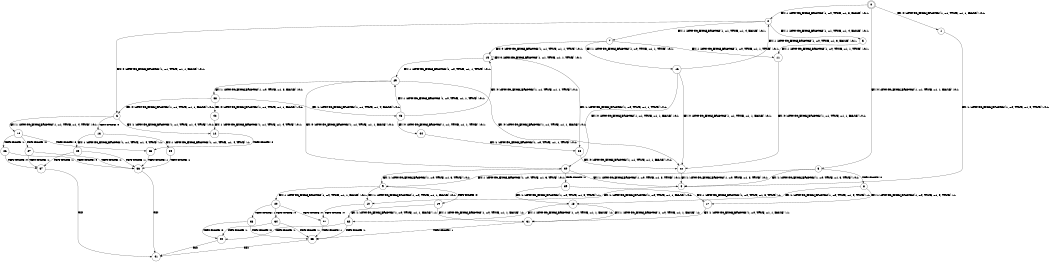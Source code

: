 digraph BCG {
size = "7, 10.5";
center = TRUE;
node [shape = circle];
0 [peripheries = 2];
0 -> 1 [label = "EX !0 !ATOMIC_EXCH_BRANCH (1, +1, TRUE, +1, 1, FALSE) !:0:1:"];
0 -> 2 [label = "EX !1 !ATOMIC_EXCH_BRANCH (1, +0, TRUE, +1, 3, FALSE) !:0:1:"];
0 -> 3 [label = "EX !0 !ATOMIC_EXCH_BRANCH (1, +1, TRUE, +1, 1, FALSE) !:0:1:"];
1 -> 4 [label = "EX !1 !ATOMIC_EXCH_BRANCH (1, +0, TRUE, +1, 3, TRUE) !:0:1:"];
2 -> 5 [label = "EX !1 !ATOMIC_EXCH_BRANCH (1, +1, TRUE, +1, 4, FALSE) !:0:1:"];
2 -> 6 [label = "EX !0 !ATOMIC_EXCH_BRANCH (1, +1, TRUE, +1, 1, FALSE) !:0:1:"];
2 -> 7 [label = "EX !1 !ATOMIC_EXCH_BRANCH (1, +1, TRUE, +1, 4, FALSE) !:0:1:"];
3 -> 4 [label = "EX !1 !ATOMIC_EXCH_BRANCH (1, +0, TRUE, +1, 3, TRUE) !:0:1:"];
3 -> 8 [label = "TERMINATE !0"];
3 -> 9 [label = "EX !1 !ATOMIC_EXCH_BRANCH (1, +0, TRUE, +1, 3, TRUE) !:0:1:"];
4 -> 10 [label = "EX !1 !ATOMIC_EXCH_BRANCH (1, +0, TRUE, +1, 1, FALSE) !:0:1:"];
5 -> 11 [label = "EX !1 !ATOMIC_EXCH_BRANCH (1, +0, TRUE, +1, 1, TRUE) !:0:1:"];
6 -> 12 [label = "EX !1 !ATOMIC_EXCH_BRANCH (1, +1, TRUE, +1, 4, TRUE) !:0:1:"];
6 -> 13 [label = "TERMINATE !0"];
6 -> 14 [label = "EX !1 !ATOMIC_EXCH_BRANCH (1, +1, TRUE, +1, 4, TRUE) !:0:1:"];
7 -> 11 [label = "EX !1 !ATOMIC_EXCH_BRANCH (1, +0, TRUE, +1, 1, TRUE) !:0:1:"];
7 -> 15 [label = "EX !0 !ATOMIC_EXCH_BRANCH (1, +1, TRUE, +1, 1, TRUE) !:0:1:"];
7 -> 16 [label = "EX !1 !ATOMIC_EXCH_BRANCH (1, +0, TRUE, +1, 1, TRUE) !:0:1:"];
8 -> 17 [label = "EX !1 !ATOMIC_EXCH_BRANCH (1, +0, TRUE, +1, 3, TRUE) !:1:"];
8 -> 18 [label = "EX !1 !ATOMIC_EXCH_BRANCH (1, +0, TRUE, +1, 3, TRUE) !:1:"];
9 -> 10 [label = "EX !1 !ATOMIC_EXCH_BRANCH (1, +0, TRUE, +1, 1, FALSE) !:0:1:"];
9 -> 19 [label = "TERMINATE !0"];
9 -> 20 [label = "EX !1 !ATOMIC_EXCH_BRANCH (1, +0, TRUE, +1, 1, FALSE) !:0:1:"];
10 -> 21 [label = "TERMINATE !0"];
11 -> 22 [label = "EX !0 !ATOMIC_EXCH_BRANCH (1, +1, TRUE, +1, 1, FALSE) !:0:1:"];
12 -> 23 [label = "TERMINATE !0"];
13 -> 24 [label = "EX !1 !ATOMIC_EXCH_BRANCH (1, +1, TRUE, +1, 4, TRUE) !:1:"];
13 -> 25 [label = "EX !1 !ATOMIC_EXCH_BRANCH (1, +1, TRUE, +1, 4, TRUE) !:1:"];
14 -> 23 [label = "TERMINATE !0"];
14 -> 26 [label = "TERMINATE !1"];
14 -> 27 [label = "TERMINATE !0"];
15 -> 28 [label = "EX !1 !ATOMIC_EXCH_BRANCH (1, +0, TRUE, +1, 1, TRUE) !:0:1:"];
15 -> 29 [label = "EX !1 !ATOMIC_EXCH_BRANCH (1, +0, TRUE, +1, 1, TRUE) !:0:1:"];
15 -> 15 [label = "EX !0 !ATOMIC_EXCH_BRANCH (1, +1, TRUE, +1, 1, TRUE) !:0:1:"];
16 -> 22 [label = "EX !0 !ATOMIC_EXCH_BRANCH (1, +1, TRUE, +1, 1, FALSE) !:0:1:"];
16 -> 30 [label = "EX !0 !ATOMIC_EXCH_BRANCH (1, +1, TRUE, +1, 1, FALSE) !:0:1:"];
16 -> 2 [label = "EX !1 !ATOMIC_EXCH_BRANCH (1, +0, TRUE, +1, 3, FALSE) !:0:1:"];
17 -> 31 [label = "EX !1 !ATOMIC_EXCH_BRANCH (1, +0, TRUE, +1, 1, FALSE) !:1:"];
18 -> 31 [label = "EX !1 !ATOMIC_EXCH_BRANCH (1, +0, TRUE, +1, 1, FALSE) !:1:"];
18 -> 32 [label = "EX !1 !ATOMIC_EXCH_BRANCH (1, +0, TRUE, +1, 1, FALSE) !:1:"];
19 -> 31 [label = "EX !1 !ATOMIC_EXCH_BRANCH (1, +0, TRUE, +1, 1, FALSE) !:1:"];
19 -> 32 [label = "EX !1 !ATOMIC_EXCH_BRANCH (1, +0, TRUE, +1, 1, FALSE) !:1:"];
20 -> 21 [label = "TERMINATE !0"];
20 -> 33 [label = "TERMINATE !1"];
20 -> 34 [label = "TERMINATE !0"];
21 -> 35 [label = "TERMINATE !1"];
22 -> 4 [label = "EX !1 !ATOMIC_EXCH_BRANCH (1, +0, TRUE, +1, 3, TRUE) !:0:1:"];
23 -> 36 [label = "TERMINATE !1"];
24 -> 36 [label = "TERMINATE !1"];
25 -> 36 [label = "TERMINATE !1"];
25 -> 37 [label = "TERMINATE !1"];
26 -> 36 [label = "TERMINATE !0"];
26 -> 37 [label = "TERMINATE !0"];
27 -> 36 [label = "TERMINATE !1"];
27 -> 37 [label = "TERMINATE !1"];
28 -> 22 [label = "EX !0 !ATOMIC_EXCH_BRANCH (1, +1, TRUE, +1, 1, FALSE) !:0:1:"];
29 -> 22 [label = "EX !0 !ATOMIC_EXCH_BRANCH (1, +1, TRUE, +1, 1, FALSE) !:0:1:"];
29 -> 38 [label = "EX !1 !ATOMIC_EXCH_BRANCH (1, +0, TRUE, +1, 3, FALSE) !:0:1:"];
29 -> 30 [label = "EX !0 !ATOMIC_EXCH_BRANCH (1, +1, TRUE, +1, 1, FALSE) !:0:1:"];
30 -> 4 [label = "EX !1 !ATOMIC_EXCH_BRANCH (1, +0, TRUE, +1, 3, TRUE) !:0:1:"];
30 -> 39 [label = "TERMINATE !0"];
30 -> 9 [label = "EX !1 !ATOMIC_EXCH_BRANCH (1, +0, TRUE, +1, 3, TRUE) !:0:1:"];
31 -> 35 [label = "TERMINATE !1"];
32 -> 35 [label = "TERMINATE !1"];
32 -> 40 [label = "TERMINATE !1"];
33 -> 35 [label = "TERMINATE !0"];
33 -> 40 [label = "TERMINATE !0"];
34 -> 35 [label = "TERMINATE !1"];
34 -> 40 [label = "TERMINATE !1"];
35 -> 41 [label = "exit"];
36 -> 41 [label = "exit"];
37 -> 41 [label = "exit"];
38 -> 42 [label = "EX !0 !ATOMIC_EXCH_BRANCH (1, +1, TRUE, +1, 1, FALSE) !:0:1:"];
38 -> 43 [label = "EX !1 !ATOMIC_EXCH_BRANCH (1, +1, TRUE, +1, 4, FALSE) !:0:1:"];
38 -> 6 [label = "EX !0 !ATOMIC_EXCH_BRANCH (1, +1, TRUE, +1, 1, FALSE) !:0:1:"];
39 -> 17 [label = "EX !1 !ATOMIC_EXCH_BRANCH (1, +0, TRUE, +1, 3, TRUE) !:1:"];
39 -> 18 [label = "EX !1 !ATOMIC_EXCH_BRANCH (1, +0, TRUE, +1, 3, TRUE) !:1:"];
40 -> 41 [label = "exit"];
42 -> 12 [label = "EX !1 !ATOMIC_EXCH_BRANCH (1, +1, TRUE, +1, 4, TRUE) !:0:1:"];
43 -> 44 [label = "EX !0 !ATOMIC_EXCH_BRANCH (1, +1, TRUE, +1, 1, TRUE) !:0:1:"];
43 -> 29 [label = "EX !1 !ATOMIC_EXCH_BRANCH (1, +0, TRUE, +1, 1, TRUE) !:0:1:"];
43 -> 15 [label = "EX !0 !ATOMIC_EXCH_BRANCH (1, +1, TRUE, +1, 1, TRUE) !:0:1:"];
44 -> 28 [label = "EX !1 !ATOMIC_EXCH_BRANCH (1, +0, TRUE, +1, 1, TRUE) !:0:1:"];
}
